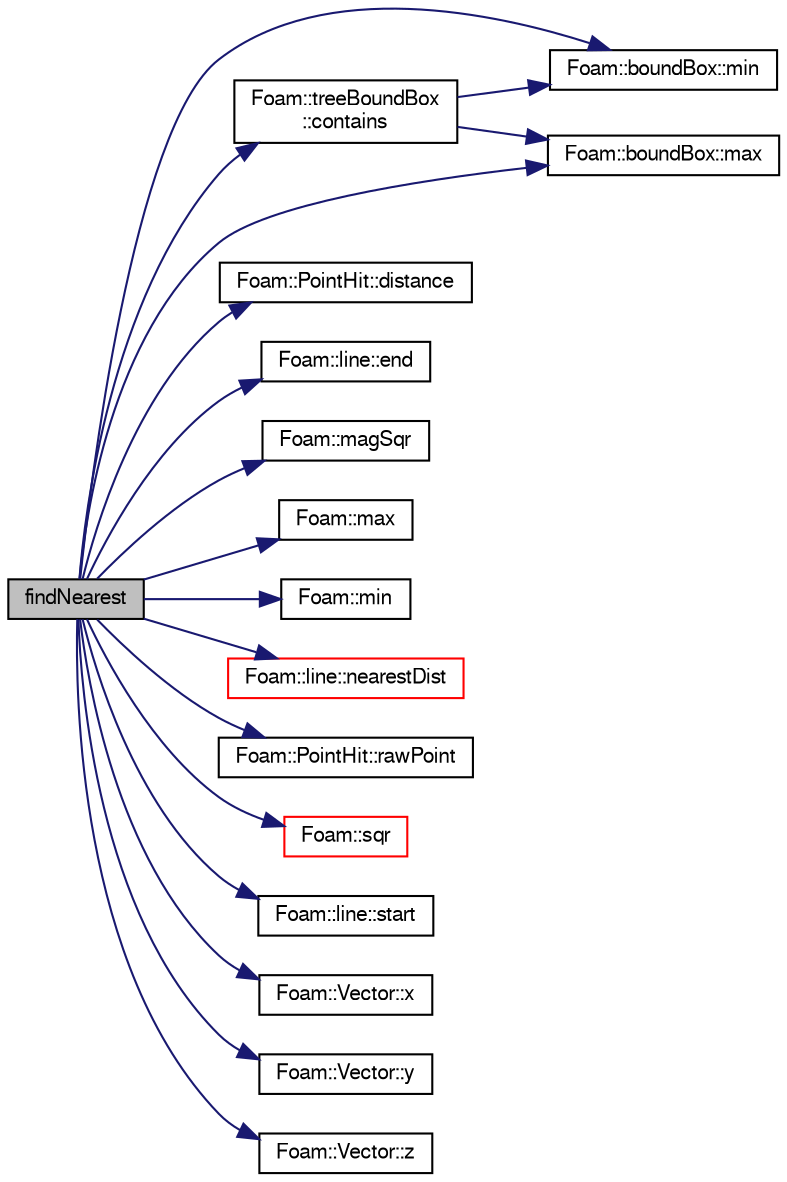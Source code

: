 digraph "findNearest"
{
  bgcolor="transparent";
  edge [fontname="FreeSans",fontsize="10",labelfontname="FreeSans",labelfontsize="10"];
  node [fontname="FreeSans",fontsize="10",shape=record];
  rankdir="LR";
  Node60 [label="findNearest",height=0.2,width=0.4,color="black", fillcolor="grey75", style="filled", fontcolor="black"];
  Node60 -> Node61 [color="midnightblue",fontsize="10",style="solid",fontname="FreeSans"];
  Node61 [label="Foam::treeBoundBox\l::contains",height=0.2,width=0.4,color="black",URL="$a27618.html#aa96ed9af340918c3eda38f16e1d3ff80",tooltip="Contains point (inside or on edge) and moving in direction. "];
  Node61 -> Node62 [color="midnightblue",fontsize="10",style="solid",fontname="FreeSans"];
  Node62 [label="Foam::boundBox::min",height=0.2,width=0.4,color="black",URL="$a27102.html#a41bea928bbb72b904d07db28570b07bd",tooltip="Minimum describing the bounding box. "];
  Node61 -> Node63 [color="midnightblue",fontsize="10",style="solid",fontname="FreeSans"];
  Node63 [label="Foam::boundBox::max",height=0.2,width=0.4,color="black",URL="$a27102.html#a43279cd20862e64a21c8c82ee6c2441b",tooltip="Maximum describing the bounding box. "];
  Node60 -> Node64 [color="midnightblue",fontsize="10",style="solid",fontname="FreeSans"];
  Node64 [label="Foam::PointHit::distance",height=0.2,width=0.4,color="black",URL="$a27558.html#a288a3ea8e3ee215a5e12afc1002ed4e6",tooltip="Return distance to hit. "];
  Node60 -> Node65 [color="midnightblue",fontsize="10",style="solid",fontname="FreeSans"];
  Node65 [label="Foam::line::end",height=0.2,width=0.4,color="black",URL="$a27550.html#a2c98aa18669f9e2463339c6c4254654d",tooltip="Return second vertex. "];
  Node60 -> Node66 [color="midnightblue",fontsize="10",style="solid",fontname="FreeSans"];
  Node66 [label="Foam::magSqr",height=0.2,width=0.4,color="black",URL="$a21124.html#ae6fff2c6981e6d9618aa5038e69def6e"];
  Node60 -> Node63 [color="midnightblue",fontsize="10",style="solid",fontname="FreeSans"];
  Node60 -> Node67 [color="midnightblue",fontsize="10",style="solid",fontname="FreeSans"];
  Node67 [label="Foam::max",height=0.2,width=0.4,color="black",URL="$a21124.html#ac993e906cf2774ae77e666bc24e81733"];
  Node60 -> Node62 [color="midnightblue",fontsize="10",style="solid",fontname="FreeSans"];
  Node60 -> Node68 [color="midnightblue",fontsize="10",style="solid",fontname="FreeSans"];
  Node68 [label="Foam::min",height=0.2,width=0.4,color="black",URL="$a21124.html#a253e112ad2d56d96230ff39ea7f442dc"];
  Node60 -> Node69 [color="midnightblue",fontsize="10",style="solid",fontname="FreeSans"];
  Node69 [label="Foam::line::nearestDist",height=0.2,width=0.4,color="red",URL="$a27550.html#a0ab00eab07060abff696ebe967f3fce0",tooltip="Return nearest distance to line from a given point. "];
  Node60 -> Node72 [color="midnightblue",fontsize="10",style="solid",fontname="FreeSans"];
  Node72 [label="Foam::PointHit::rawPoint",height=0.2,width=0.4,color="black",URL="$a27558.html#a479a270e3db1518fd61b8a756455786b",tooltip="Return point with no checking. "];
  Node60 -> Node73 [color="midnightblue",fontsize="10",style="solid",fontname="FreeSans"];
  Node73 [label="Foam::sqr",height=0.2,width=0.4,color="red",URL="$a21124.html#a277dc11c581d53826ab5090b08f3b17b"];
  Node60 -> Node77 [color="midnightblue",fontsize="10",style="solid",fontname="FreeSans"];
  Node77 [label="Foam::line::start",height=0.2,width=0.4,color="black",URL="$a27550.html#a049c862e6cf686ab64fd3e9cb34736e6",tooltip="Return first vertex. "];
  Node60 -> Node78 [color="midnightblue",fontsize="10",style="solid",fontname="FreeSans"];
  Node78 [label="Foam::Vector::x",height=0.2,width=0.4,color="black",URL="$a28442.html#a63327976e5a8359700064a02ae22548e"];
  Node60 -> Node79 [color="midnightblue",fontsize="10",style="solid",fontname="FreeSans"];
  Node79 [label="Foam::Vector::y",height=0.2,width=0.4,color="black",URL="$a28442.html#a1ee865f676fbac703a49c6654dd3ad74"];
  Node60 -> Node80 [color="midnightblue",fontsize="10",style="solid",fontname="FreeSans"];
  Node80 [label="Foam::Vector::z",height=0.2,width=0.4,color="black",URL="$a28442.html#a1c8320b15610de211ec70ef966581423"];
}
